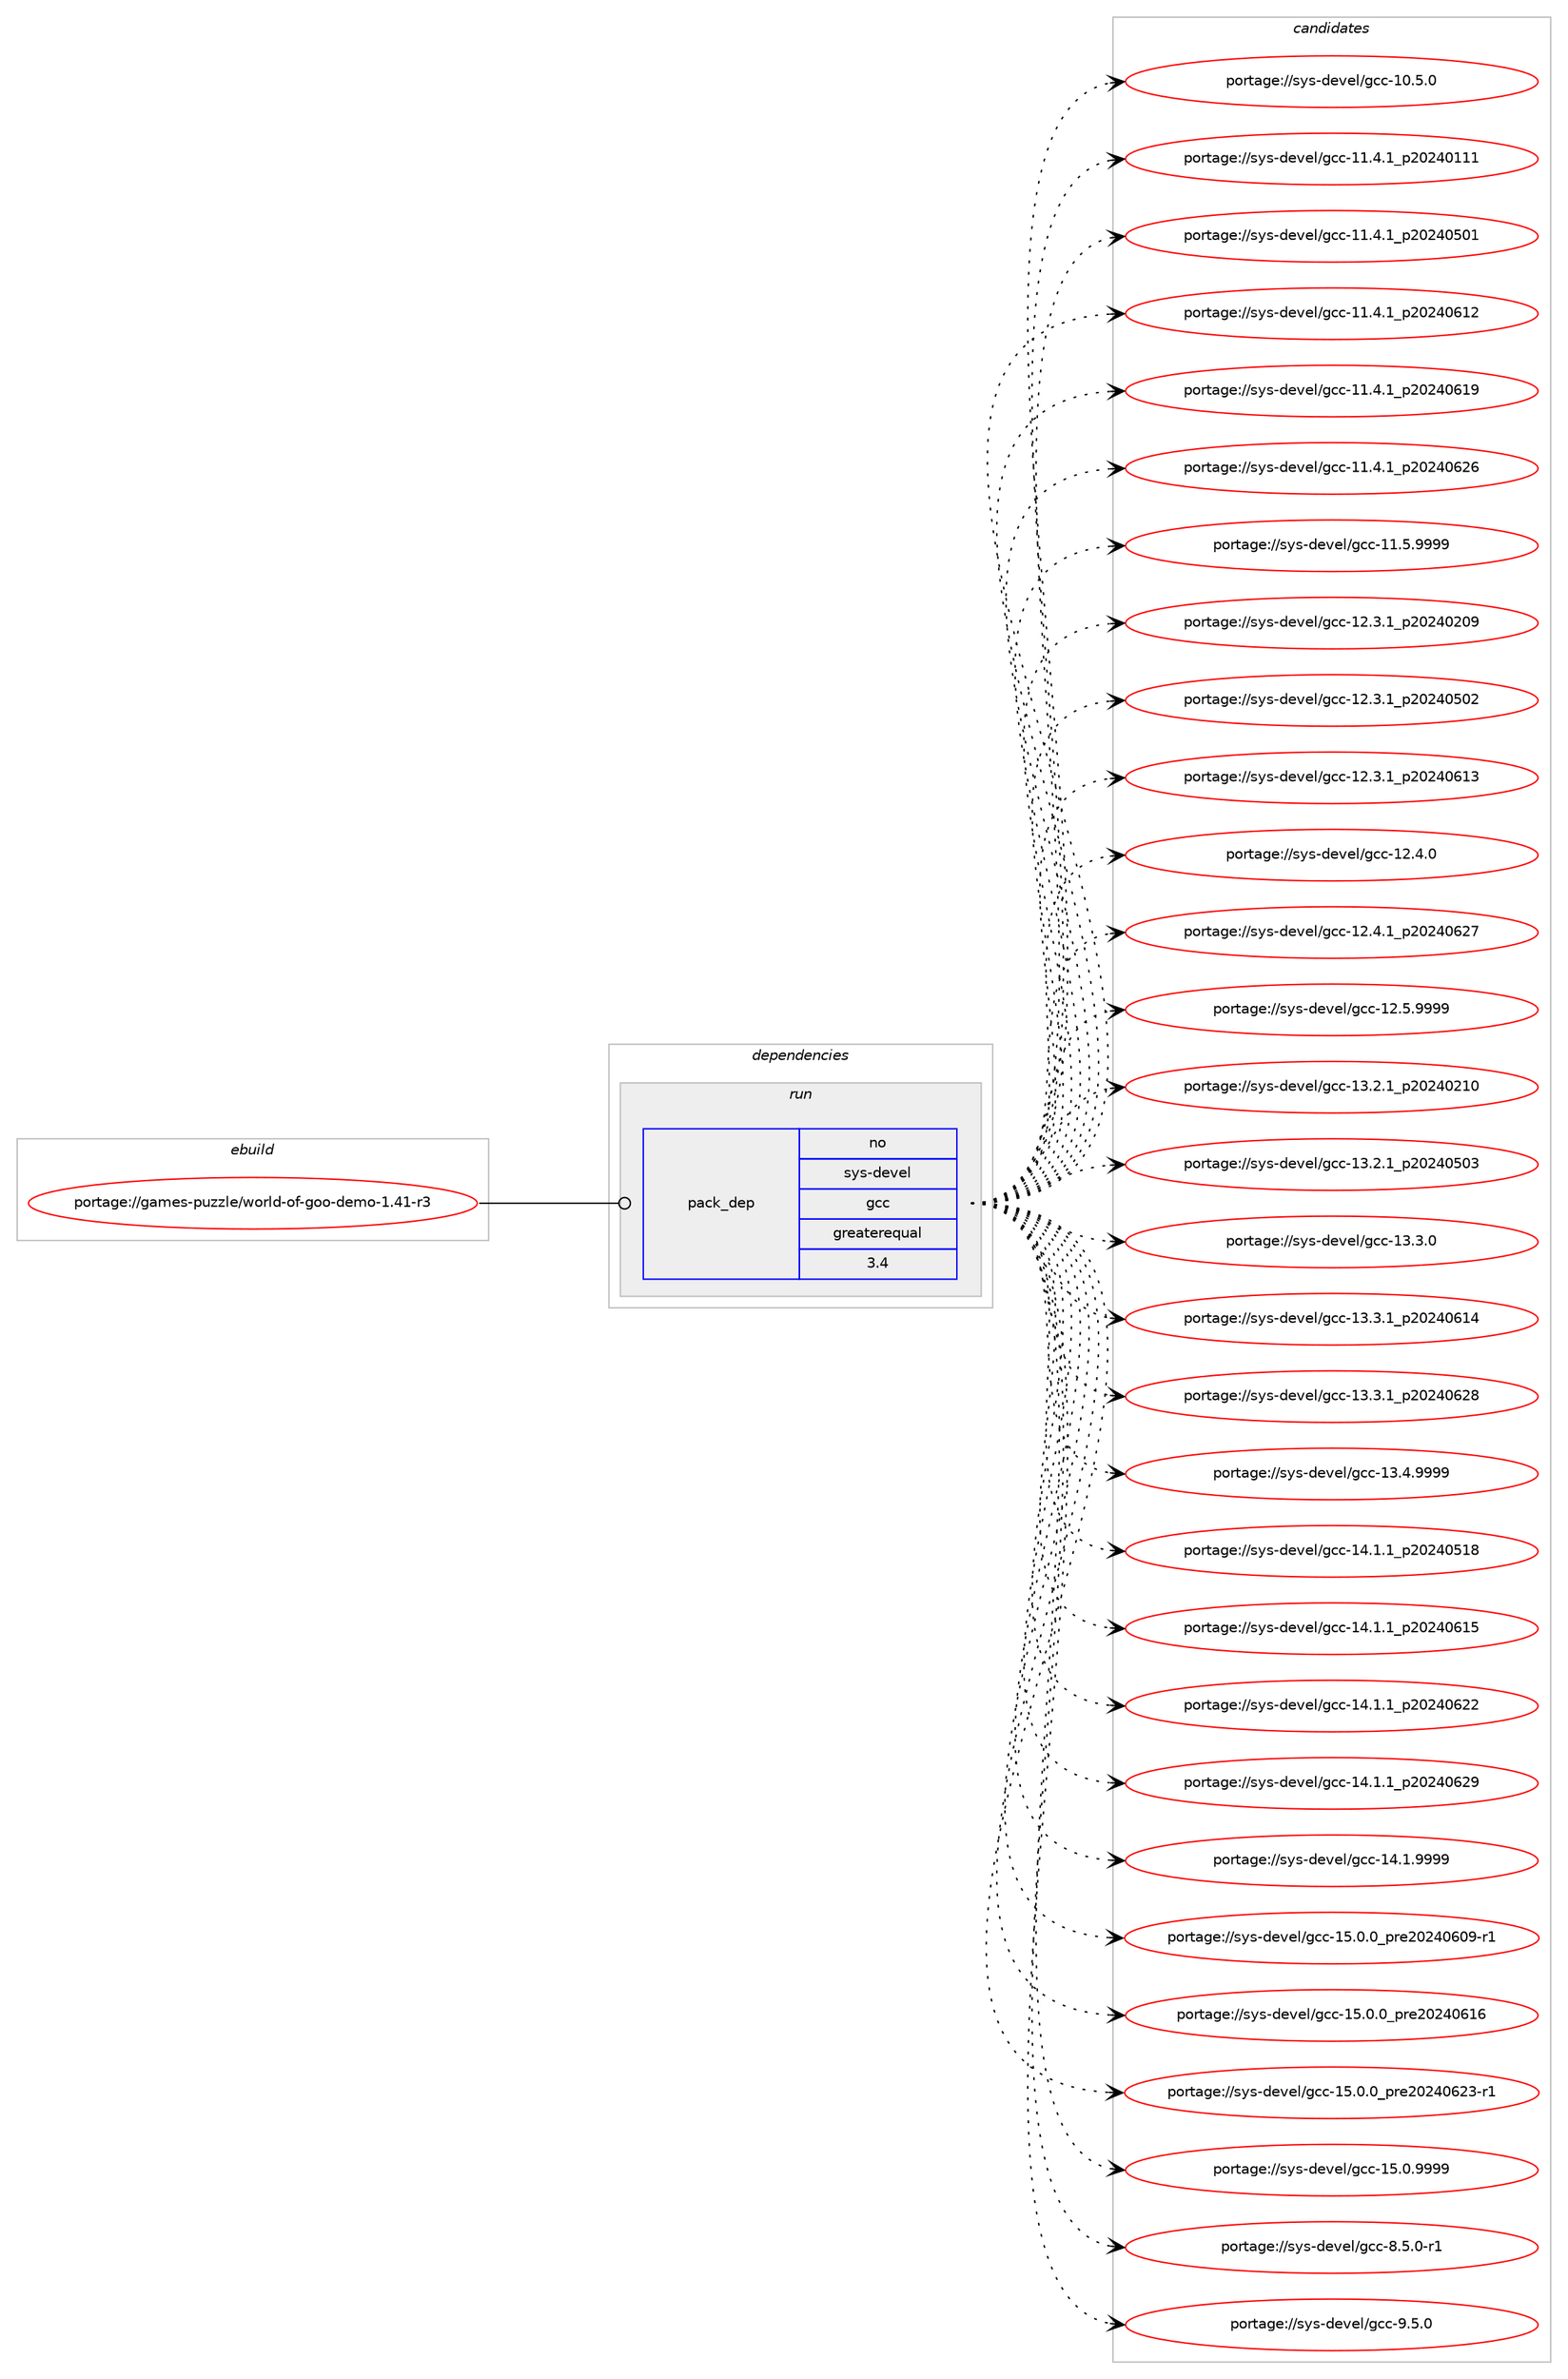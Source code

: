 digraph prolog {

# *************
# Graph options
# *************

newrank=true;
concentrate=true;
compound=true;
graph [rankdir=LR,fontname=Helvetica,fontsize=10,ranksep=1.5];#, ranksep=2.5, nodesep=0.2];
edge  [arrowhead=vee];
node  [fontname=Helvetica,fontsize=10];

# **********
# The ebuild
# **********

subgraph cluster_leftcol {
color=gray;
rank=same;
label=<<i>ebuild</i>>;
id [label="portage://games-puzzle/world-of-goo-demo-1.41-r3", color=red, width=4, href="../games-puzzle/world-of-goo-demo-1.41-r3.svg"];
}

# ****************
# The dependencies
# ****************

subgraph cluster_midcol {
color=gray;
label=<<i>dependencies</i>>;
subgraph cluster_compile {
fillcolor="#eeeeee";
style=filled;
label=<<i>compile</i>>;
# *** BEGIN UNKNOWN DEPENDENCY TYPE (TODO) ***
# id -> package_dependency(portage://games-puzzle/world-of-goo-demo-1.41-r3,install,no,dev-util,desktop-file-utils,none,[,,],[],[])
# *** END UNKNOWN DEPENDENCY TYPE (TODO) ***

# *** BEGIN UNKNOWN DEPENDENCY TYPE (TODO) ***
# id -> package_dependency(portage://games-puzzle/world-of-goo-demo-1.41-r3,install,no,x11-misc,shared-mime-info,none,[,,],[],[])
# *** END UNKNOWN DEPENDENCY TYPE (TODO) ***

}
subgraph cluster_compileandrun {
fillcolor="#eeeeee";
style=filled;
label=<<i>compile and run</i>>;
}
subgraph cluster_run {
fillcolor="#eeeeee";
style=filled;
label=<<i>run</i>>;
# *** BEGIN UNKNOWN DEPENDENCY TYPE (TODO) ***
# id -> package_dependency(portage://games-puzzle/world-of-goo-demo-1.41-r3,run,no,media-libs,libsdl,none,[,,],[],[use(enable(opengl),none),use(enable(sound),none),use(enable(video),none)])
# *** END UNKNOWN DEPENDENCY TYPE (TODO) ***

# *** BEGIN UNKNOWN DEPENDENCY TYPE (TODO) ***
# id -> package_dependency(portage://games-puzzle/world-of-goo-demo-1.41-r3,run,no,media-libs,sdl-mixer,none,[,,],[],[use(enable(vorbis),none)])
# *** END UNKNOWN DEPENDENCY TYPE (TODO) ***

subgraph pack51867 {
dependency116193 [label=<<TABLE BORDER="0" CELLBORDER="1" CELLSPACING="0" CELLPADDING="4" WIDTH="220"><TR><TD ROWSPAN="6" CELLPADDING="30">pack_dep</TD></TR><TR><TD WIDTH="110">no</TD></TR><TR><TD>sys-devel</TD></TR><TR><TD>gcc</TD></TR><TR><TD>greaterequal</TD></TR><TR><TD>3.4</TD></TR></TABLE>>, shape=none, color=blue];
}
id:e -> dependency116193:w [weight=20,style="solid",arrowhead="odot"];
# *** BEGIN UNKNOWN DEPENDENCY TYPE (TODO) ***
# id -> package_dependency(portage://games-puzzle/world-of-goo-demo-1.41-r3,run,no,sys-libs,glibc,none,[,,],[],[])
# *** END UNKNOWN DEPENDENCY TYPE (TODO) ***

# *** BEGIN UNKNOWN DEPENDENCY TYPE (TODO) ***
# id -> package_dependency(portage://games-puzzle/world-of-goo-demo-1.41-r3,run,no,virtual,glu,none,[,,],[],[])
# *** END UNKNOWN DEPENDENCY TYPE (TODO) ***

# *** BEGIN UNKNOWN DEPENDENCY TYPE (TODO) ***
# id -> package_dependency(portage://games-puzzle/world-of-goo-demo-1.41-r3,run,no,virtual,opengl,none,[,,],[],[])
# *** END UNKNOWN DEPENDENCY TYPE (TODO) ***

}
}

# **************
# The candidates
# **************

subgraph cluster_choices {
rank=same;
color=gray;
label=<<i>candidates</i>>;

subgraph choice51867 {
color=black;
nodesep=1;
choice1151211154510010111810110847103999945494846534648 [label="portage://sys-devel/gcc-10.5.0", color=red, width=4,href="../sys-devel/gcc-10.5.0.svg"];
choice1151211154510010111810110847103999945494946524649951125048505248494949 [label="portage://sys-devel/gcc-11.4.1_p20240111", color=red, width=4,href="../sys-devel/gcc-11.4.1_p20240111.svg"];
choice1151211154510010111810110847103999945494946524649951125048505248534849 [label="portage://sys-devel/gcc-11.4.1_p20240501", color=red, width=4,href="../sys-devel/gcc-11.4.1_p20240501.svg"];
choice1151211154510010111810110847103999945494946524649951125048505248544950 [label="portage://sys-devel/gcc-11.4.1_p20240612", color=red, width=4,href="../sys-devel/gcc-11.4.1_p20240612.svg"];
choice1151211154510010111810110847103999945494946524649951125048505248544957 [label="portage://sys-devel/gcc-11.4.1_p20240619", color=red, width=4,href="../sys-devel/gcc-11.4.1_p20240619.svg"];
choice1151211154510010111810110847103999945494946524649951125048505248545054 [label="portage://sys-devel/gcc-11.4.1_p20240626", color=red, width=4,href="../sys-devel/gcc-11.4.1_p20240626.svg"];
choice1151211154510010111810110847103999945494946534657575757 [label="portage://sys-devel/gcc-11.5.9999", color=red, width=4,href="../sys-devel/gcc-11.5.9999.svg"];
choice1151211154510010111810110847103999945495046514649951125048505248504857 [label="portage://sys-devel/gcc-12.3.1_p20240209", color=red, width=4,href="../sys-devel/gcc-12.3.1_p20240209.svg"];
choice1151211154510010111810110847103999945495046514649951125048505248534850 [label="portage://sys-devel/gcc-12.3.1_p20240502", color=red, width=4,href="../sys-devel/gcc-12.3.1_p20240502.svg"];
choice1151211154510010111810110847103999945495046514649951125048505248544951 [label="portage://sys-devel/gcc-12.3.1_p20240613", color=red, width=4,href="../sys-devel/gcc-12.3.1_p20240613.svg"];
choice1151211154510010111810110847103999945495046524648 [label="portage://sys-devel/gcc-12.4.0", color=red, width=4,href="../sys-devel/gcc-12.4.0.svg"];
choice1151211154510010111810110847103999945495046524649951125048505248545055 [label="portage://sys-devel/gcc-12.4.1_p20240627", color=red, width=4,href="../sys-devel/gcc-12.4.1_p20240627.svg"];
choice1151211154510010111810110847103999945495046534657575757 [label="portage://sys-devel/gcc-12.5.9999", color=red, width=4,href="../sys-devel/gcc-12.5.9999.svg"];
choice1151211154510010111810110847103999945495146504649951125048505248504948 [label="portage://sys-devel/gcc-13.2.1_p20240210", color=red, width=4,href="../sys-devel/gcc-13.2.1_p20240210.svg"];
choice1151211154510010111810110847103999945495146504649951125048505248534851 [label="portage://sys-devel/gcc-13.2.1_p20240503", color=red, width=4,href="../sys-devel/gcc-13.2.1_p20240503.svg"];
choice1151211154510010111810110847103999945495146514648 [label="portage://sys-devel/gcc-13.3.0", color=red, width=4,href="../sys-devel/gcc-13.3.0.svg"];
choice1151211154510010111810110847103999945495146514649951125048505248544952 [label="portage://sys-devel/gcc-13.3.1_p20240614", color=red, width=4,href="../sys-devel/gcc-13.3.1_p20240614.svg"];
choice1151211154510010111810110847103999945495146514649951125048505248545056 [label="portage://sys-devel/gcc-13.3.1_p20240628", color=red, width=4,href="../sys-devel/gcc-13.3.1_p20240628.svg"];
choice1151211154510010111810110847103999945495146524657575757 [label="portage://sys-devel/gcc-13.4.9999", color=red, width=4,href="../sys-devel/gcc-13.4.9999.svg"];
choice1151211154510010111810110847103999945495246494649951125048505248534956 [label="portage://sys-devel/gcc-14.1.1_p20240518", color=red, width=4,href="../sys-devel/gcc-14.1.1_p20240518.svg"];
choice1151211154510010111810110847103999945495246494649951125048505248544953 [label="portage://sys-devel/gcc-14.1.1_p20240615", color=red, width=4,href="../sys-devel/gcc-14.1.1_p20240615.svg"];
choice1151211154510010111810110847103999945495246494649951125048505248545050 [label="portage://sys-devel/gcc-14.1.1_p20240622", color=red, width=4,href="../sys-devel/gcc-14.1.1_p20240622.svg"];
choice1151211154510010111810110847103999945495246494649951125048505248545057 [label="portage://sys-devel/gcc-14.1.1_p20240629", color=red, width=4,href="../sys-devel/gcc-14.1.1_p20240629.svg"];
choice1151211154510010111810110847103999945495246494657575757 [label="portage://sys-devel/gcc-14.1.9999", color=red, width=4,href="../sys-devel/gcc-14.1.9999.svg"];
choice11512111545100101118101108471039999454953464846489511211410150485052485448574511449 [label="portage://sys-devel/gcc-15.0.0_pre20240609-r1", color=red, width=4,href="../sys-devel/gcc-15.0.0_pre20240609-r1.svg"];
choice1151211154510010111810110847103999945495346484648951121141015048505248544954 [label="portage://sys-devel/gcc-15.0.0_pre20240616", color=red, width=4,href="../sys-devel/gcc-15.0.0_pre20240616.svg"];
choice11512111545100101118101108471039999454953464846489511211410150485052485450514511449 [label="portage://sys-devel/gcc-15.0.0_pre20240623-r1", color=red, width=4,href="../sys-devel/gcc-15.0.0_pre20240623-r1.svg"];
choice1151211154510010111810110847103999945495346484657575757 [label="portage://sys-devel/gcc-15.0.9999", color=red, width=4,href="../sys-devel/gcc-15.0.9999.svg"];
choice115121115451001011181011084710399994556465346484511449 [label="portage://sys-devel/gcc-8.5.0-r1", color=red, width=4,href="../sys-devel/gcc-8.5.0-r1.svg"];
choice11512111545100101118101108471039999455746534648 [label="portage://sys-devel/gcc-9.5.0", color=red, width=4,href="../sys-devel/gcc-9.5.0.svg"];
dependency116193:e -> choice1151211154510010111810110847103999945494846534648:w [style=dotted,weight="100"];
dependency116193:e -> choice1151211154510010111810110847103999945494946524649951125048505248494949:w [style=dotted,weight="100"];
dependency116193:e -> choice1151211154510010111810110847103999945494946524649951125048505248534849:w [style=dotted,weight="100"];
dependency116193:e -> choice1151211154510010111810110847103999945494946524649951125048505248544950:w [style=dotted,weight="100"];
dependency116193:e -> choice1151211154510010111810110847103999945494946524649951125048505248544957:w [style=dotted,weight="100"];
dependency116193:e -> choice1151211154510010111810110847103999945494946524649951125048505248545054:w [style=dotted,weight="100"];
dependency116193:e -> choice1151211154510010111810110847103999945494946534657575757:w [style=dotted,weight="100"];
dependency116193:e -> choice1151211154510010111810110847103999945495046514649951125048505248504857:w [style=dotted,weight="100"];
dependency116193:e -> choice1151211154510010111810110847103999945495046514649951125048505248534850:w [style=dotted,weight="100"];
dependency116193:e -> choice1151211154510010111810110847103999945495046514649951125048505248544951:w [style=dotted,weight="100"];
dependency116193:e -> choice1151211154510010111810110847103999945495046524648:w [style=dotted,weight="100"];
dependency116193:e -> choice1151211154510010111810110847103999945495046524649951125048505248545055:w [style=dotted,weight="100"];
dependency116193:e -> choice1151211154510010111810110847103999945495046534657575757:w [style=dotted,weight="100"];
dependency116193:e -> choice1151211154510010111810110847103999945495146504649951125048505248504948:w [style=dotted,weight="100"];
dependency116193:e -> choice1151211154510010111810110847103999945495146504649951125048505248534851:w [style=dotted,weight="100"];
dependency116193:e -> choice1151211154510010111810110847103999945495146514648:w [style=dotted,weight="100"];
dependency116193:e -> choice1151211154510010111810110847103999945495146514649951125048505248544952:w [style=dotted,weight="100"];
dependency116193:e -> choice1151211154510010111810110847103999945495146514649951125048505248545056:w [style=dotted,weight="100"];
dependency116193:e -> choice1151211154510010111810110847103999945495146524657575757:w [style=dotted,weight="100"];
dependency116193:e -> choice1151211154510010111810110847103999945495246494649951125048505248534956:w [style=dotted,weight="100"];
dependency116193:e -> choice1151211154510010111810110847103999945495246494649951125048505248544953:w [style=dotted,weight="100"];
dependency116193:e -> choice1151211154510010111810110847103999945495246494649951125048505248545050:w [style=dotted,weight="100"];
dependency116193:e -> choice1151211154510010111810110847103999945495246494649951125048505248545057:w [style=dotted,weight="100"];
dependency116193:e -> choice1151211154510010111810110847103999945495246494657575757:w [style=dotted,weight="100"];
dependency116193:e -> choice11512111545100101118101108471039999454953464846489511211410150485052485448574511449:w [style=dotted,weight="100"];
dependency116193:e -> choice1151211154510010111810110847103999945495346484648951121141015048505248544954:w [style=dotted,weight="100"];
dependency116193:e -> choice11512111545100101118101108471039999454953464846489511211410150485052485450514511449:w [style=dotted,weight="100"];
dependency116193:e -> choice1151211154510010111810110847103999945495346484657575757:w [style=dotted,weight="100"];
dependency116193:e -> choice115121115451001011181011084710399994556465346484511449:w [style=dotted,weight="100"];
dependency116193:e -> choice11512111545100101118101108471039999455746534648:w [style=dotted,weight="100"];
}
}

}
